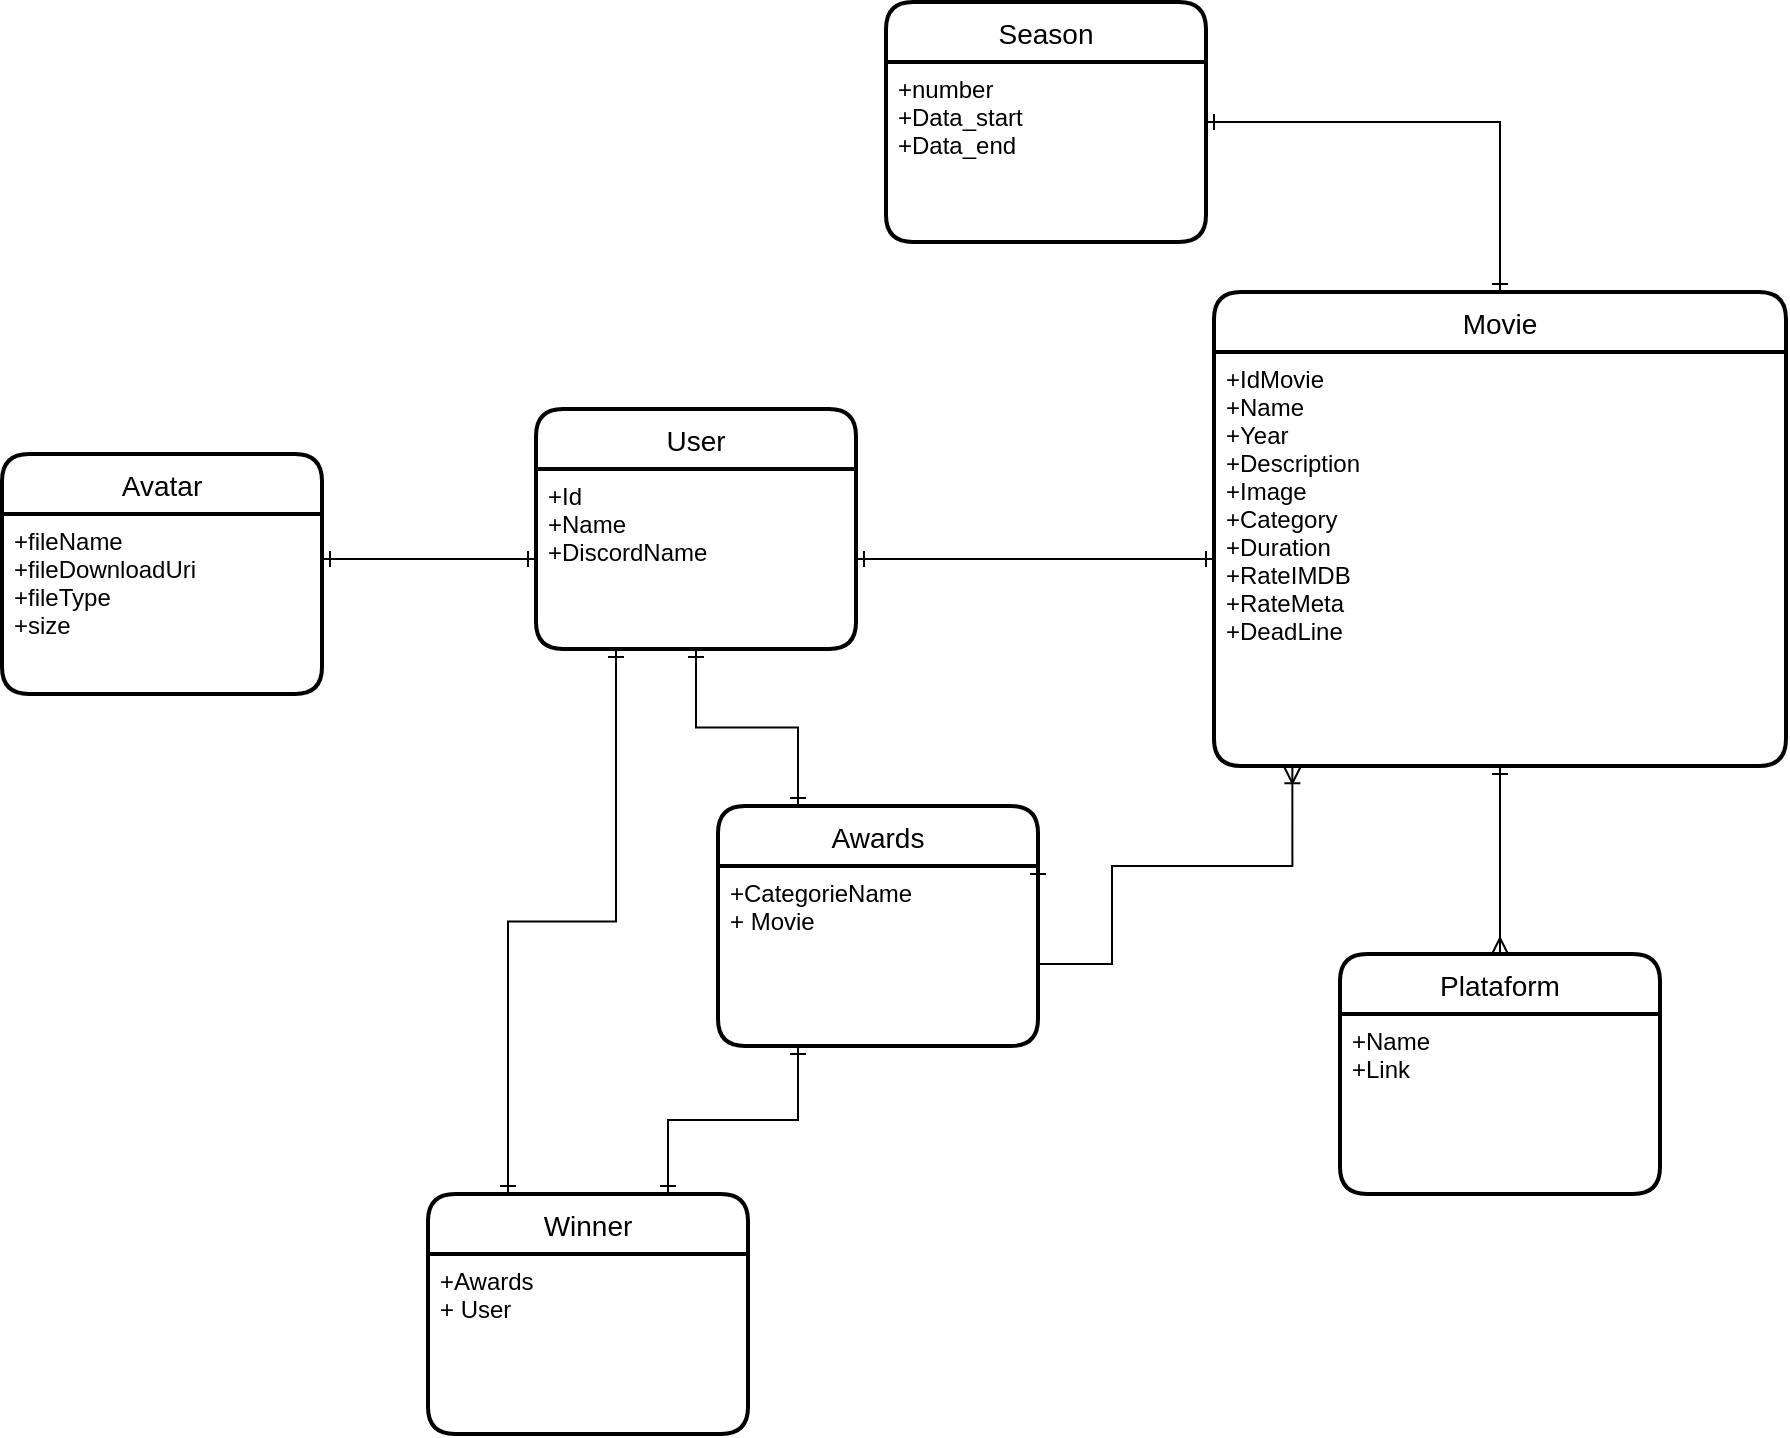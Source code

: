 <mxfile version="20.7.4" type="device"><diagram id="PznL9A5d0f1MTvBiDTMo" name="Página-1"><mxGraphModel dx="1877" dy="1742" grid="0" gridSize="10" guides="1" tooltips="1" connect="1" arrows="1" fold="1" page="1" pageScale="1" pageWidth="827" pageHeight="1169" math="0" shadow="0"><root><mxCell id="0"/><mxCell id="1" parent="0"/><mxCell id="n4JCy78KcaXbXCBB0mis-1" value="User" style="swimlane;childLayout=stackLayout;horizontal=1;startSize=30;horizontalStack=0;rounded=1;fontSize=14;fontStyle=0;strokeWidth=2;resizeParent=0;resizeLast=1;shadow=0;dashed=0;align=center;" parent="1" vertex="1"><mxGeometry x="51" y="74.5" width="160" height="120" as="geometry"/></mxCell><mxCell id="n4JCy78KcaXbXCBB0mis-2" value="+Id&#10;+Name&#10;+DiscordName&#10;" style="align=left;strokeColor=none;fillColor=none;spacingLeft=4;fontSize=12;verticalAlign=top;resizable=0;rotatable=0;part=1;" parent="n4JCy78KcaXbXCBB0mis-1" vertex="1"><mxGeometry y="30" width="160" height="90" as="geometry"/></mxCell><mxCell id="n4JCy78KcaXbXCBB0mis-3" value="Movie" style="swimlane;childLayout=stackLayout;horizontal=1;startSize=30;horizontalStack=0;rounded=1;fontSize=14;fontStyle=0;strokeWidth=2;resizeParent=0;resizeLast=1;shadow=0;dashed=0;align=center;" parent="1" vertex="1"><mxGeometry x="390" y="16" width="286" height="237" as="geometry"/></mxCell><mxCell id="n4JCy78KcaXbXCBB0mis-4" value="+IdMovie&#10;+Name&#10;+Year&#10;+Description&#10;+Image&#10;+Category&#10;+Duration&#10;+RateIMDB&#10;+RateMeta&#10;+DeadLine&#10;" style="align=left;strokeColor=none;fillColor=none;spacingLeft=4;fontSize=12;verticalAlign=top;resizable=0;rotatable=0;part=1;" parent="n4JCy78KcaXbXCBB0mis-3" vertex="1"><mxGeometry y="30" width="286" height="207" as="geometry"/></mxCell><mxCell id="n4JCy78KcaXbXCBB0mis-8" style="edgeStyle=orthogonalEdgeStyle;rounded=0;orthogonalLoop=1;jettySize=auto;html=1;exitX=0.5;exitY=0;exitDx=0;exitDy=0;entryX=0.5;entryY=1;entryDx=0;entryDy=0;startArrow=ERmany;startFill=0;endArrow=ERone;endFill=0;" parent="1" source="n4JCy78KcaXbXCBB0mis-6" target="n4JCy78KcaXbXCBB0mis-4" edge="1"><mxGeometry relative="1" as="geometry"/></mxCell><mxCell id="n4JCy78KcaXbXCBB0mis-6" value="Plataform" style="swimlane;childLayout=stackLayout;horizontal=1;startSize=30;horizontalStack=0;rounded=1;fontSize=14;fontStyle=0;strokeWidth=2;resizeParent=0;resizeLast=1;shadow=0;dashed=0;align=center;" parent="1" vertex="1"><mxGeometry x="453" y="347" width="160" height="120" as="geometry"/></mxCell><mxCell id="n4JCy78KcaXbXCBB0mis-7" value="+Name&#10;+Link&#10;" style="align=left;strokeColor=none;fillColor=none;spacingLeft=4;fontSize=12;verticalAlign=top;resizable=0;rotatable=0;part=1;" parent="n4JCy78KcaXbXCBB0mis-6" vertex="1"><mxGeometry y="30" width="160" height="90" as="geometry"/></mxCell><mxCell id="omtdttVnyawMqjy40f-0-3" value="Awards" style="swimlane;childLayout=stackLayout;horizontal=1;startSize=30;horizontalStack=0;rounded=1;fontSize=14;fontStyle=0;strokeWidth=2;resizeParent=0;resizeLast=1;shadow=0;dashed=0;align=center;" parent="1" vertex="1"><mxGeometry x="142" y="273" width="160" height="120" as="geometry"/></mxCell><mxCell id="omtdttVnyawMqjy40f-0-4" value="+CategorieName&#10;+ Movie&#10;" style="align=left;strokeColor=none;fillColor=none;spacingLeft=4;fontSize=12;verticalAlign=top;resizable=0;rotatable=0;part=1;" parent="omtdttVnyawMqjy40f-0-3" vertex="1"><mxGeometry y="30" width="160" height="90" as="geometry"/></mxCell><mxCell id="omtdttVnyawMqjy40f-0-8" style="edgeStyle=orthogonalEdgeStyle;rounded=0;orthogonalLoop=1;jettySize=auto;html=1;entryX=0.5;entryY=0;entryDx=0;entryDy=0;startArrow=ERone;startFill=0;endArrow=ERone;endFill=0;" parent="1" source="omtdttVnyawMqjy40f-0-5" target="n4JCy78KcaXbXCBB0mis-3" edge="1"><mxGeometry relative="1" as="geometry"/></mxCell><mxCell id="omtdttVnyawMqjy40f-0-5" value="Season" style="swimlane;childLayout=stackLayout;horizontal=1;startSize=30;horizontalStack=0;rounded=1;fontSize=14;fontStyle=0;strokeWidth=2;resizeParent=0;resizeLast=1;shadow=0;dashed=0;align=center;" parent="1" vertex="1"><mxGeometry x="226" y="-129" width="160" height="120" as="geometry"/></mxCell><mxCell id="omtdttVnyawMqjy40f-0-6" value="+number&#10;+Data_start&#10;+Data_end" style="align=left;strokeColor=none;fillColor=none;spacingLeft=4;fontSize=12;verticalAlign=top;resizable=0;rotatable=0;part=1;" parent="omtdttVnyawMqjy40f-0-5" vertex="1"><mxGeometry y="30" width="160" height="90" as="geometry"/></mxCell><mxCell id="omtdttVnyawMqjy40f-0-9" style="edgeStyle=orthogonalEdgeStyle;rounded=0;orthogonalLoop=1;jettySize=auto;html=1;exitX=1;exitY=0.5;exitDx=0;exitDy=0;entryX=0;entryY=0.5;entryDx=0;entryDy=0;startArrow=ERone;startFill=0;endArrow=ERone;endFill=0;" parent="1" source="n4JCy78KcaXbXCBB0mis-2" target="n4JCy78KcaXbXCBB0mis-4" edge="1"><mxGeometry relative="1" as="geometry"/></mxCell><mxCell id="omtdttVnyawMqjy40f-0-10" style="edgeStyle=orthogonalEdgeStyle;rounded=0;orthogonalLoop=1;jettySize=auto;html=1;exitX=0.5;exitY=1;exitDx=0;exitDy=0;entryX=0.25;entryY=0;entryDx=0;entryDy=0;startArrow=ERone;startFill=0;endArrow=ERone;endFill=0;" parent="1" source="n4JCy78KcaXbXCBB0mis-2" target="omtdttVnyawMqjy40f-0-3" edge="1"><mxGeometry relative="1" as="geometry"/></mxCell><mxCell id="omtdttVnyawMqjy40f-0-11" style="edgeStyle=orthogonalEdgeStyle;rounded=0;orthogonalLoop=1;jettySize=auto;html=1;exitX=1;exitY=0;exitDx=0;exitDy=0;entryX=0.137;entryY=1.003;entryDx=0;entryDy=0;entryPerimeter=0;startArrow=ERone;startFill=0;endArrow=ERoneToMany;endFill=0;" parent="1" source="omtdttVnyawMqjy40f-0-4" target="n4JCy78KcaXbXCBB0mis-4" edge="1"><mxGeometry x="-0.643" y="-122" relative="1" as="geometry"><Array as="points"><mxPoint x="339" y="352"/><mxPoint x="339" y="303"/><mxPoint x="429" y="303"/></Array><mxPoint x="-121" y="-104" as="offset"/></mxGeometry></mxCell><mxCell id="u0AxQpeYEoA4wP2jUCes-1" value="Winner" style="swimlane;childLayout=stackLayout;horizontal=1;startSize=30;horizontalStack=0;rounded=1;fontSize=14;fontStyle=0;strokeWidth=2;resizeParent=0;resizeLast=1;shadow=0;dashed=0;align=center;" parent="1" vertex="1"><mxGeometry x="-3" y="467" width="160" height="120" as="geometry"/></mxCell><mxCell id="u0AxQpeYEoA4wP2jUCes-2" value="+Awards&#10;+ User&#10;" style="align=left;strokeColor=none;fillColor=none;spacingLeft=4;fontSize=12;verticalAlign=top;resizable=0;rotatable=0;part=1;" parent="u0AxQpeYEoA4wP2jUCes-1" vertex="1"><mxGeometry y="30" width="160" height="90" as="geometry"/></mxCell><mxCell id="u0AxQpeYEoA4wP2jUCes-3" style="edgeStyle=orthogonalEdgeStyle;rounded=0;orthogonalLoop=1;jettySize=auto;html=1;exitX=0.25;exitY=1;exitDx=0;exitDy=0;entryX=0.75;entryY=0;entryDx=0;entryDy=0;startArrow=ERone;startFill=0;endArrow=ERone;endFill=0;" parent="1" source="omtdttVnyawMqjy40f-0-4" target="u0AxQpeYEoA4wP2jUCes-1" edge="1"><mxGeometry relative="1" as="geometry"/></mxCell><mxCell id="u0AxQpeYEoA4wP2jUCes-4" style="edgeStyle=orthogonalEdgeStyle;rounded=0;orthogonalLoop=1;jettySize=auto;html=1;exitX=0.25;exitY=1;exitDx=0;exitDy=0;entryX=0.25;entryY=0;entryDx=0;entryDy=0;startArrow=ERone;startFill=0;endArrow=ERone;endFill=0;" parent="1" source="n4JCy78KcaXbXCBB0mis-2" target="u0AxQpeYEoA4wP2jUCes-1" edge="1"><mxGeometry x="-0.236" y="14" relative="1" as="geometry"><mxPoint y="1" as="offset"/></mxGeometry></mxCell><mxCell id="E01h3HXRzRz2PHMSks6X-1" value="Avatar" style="swimlane;childLayout=stackLayout;horizontal=1;startSize=30;horizontalStack=0;rounded=1;fontSize=14;fontStyle=0;strokeWidth=2;resizeParent=0;resizeLast=1;shadow=0;dashed=0;align=center;" vertex="1" parent="1"><mxGeometry x="-216" y="97" width="160" height="120" as="geometry"/></mxCell><mxCell id="E01h3HXRzRz2PHMSks6X-2" value="+fileName&#10;+fileDownloadUri&#10;+fileType&#10;+size" style="align=left;strokeColor=none;fillColor=none;spacingLeft=4;fontSize=12;verticalAlign=top;resizable=0;rotatable=0;part=1;fontColor=#030303;" vertex="1" parent="E01h3HXRzRz2PHMSks6X-1"><mxGeometry y="30" width="160" height="90" as="geometry"/></mxCell><mxCell id="E01h3HXRzRz2PHMSks6X-3" style="edgeStyle=orthogonalEdgeStyle;rounded=0;orthogonalLoop=1;jettySize=auto;html=1;exitX=0;exitY=0.5;exitDx=0;exitDy=0;entryX=1;entryY=0.25;entryDx=0;entryDy=0;fontColor=#FFFFFF;startArrow=ERone;startFill=0;endArrow=ERone;endFill=0;" edge="1" parent="1" source="n4JCy78KcaXbXCBB0mis-2" target="E01h3HXRzRz2PHMSks6X-2"><mxGeometry relative="1" as="geometry"/></mxCell></root></mxGraphModel></diagram></mxfile>